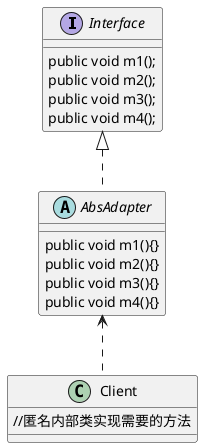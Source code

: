@startuml

interface Interface {
	public void m1();
	public void m2();
	public void m3();
	public void m4();
}

abstract class AbsAdapter implements Interface {
	public void m1(){}
	public void m2(){}
	public void m3(){}
	public void m4(){}
}

class Client {
//匿名内部类实现需要的方法
}

AbsAdapter <.. Client

@enduml